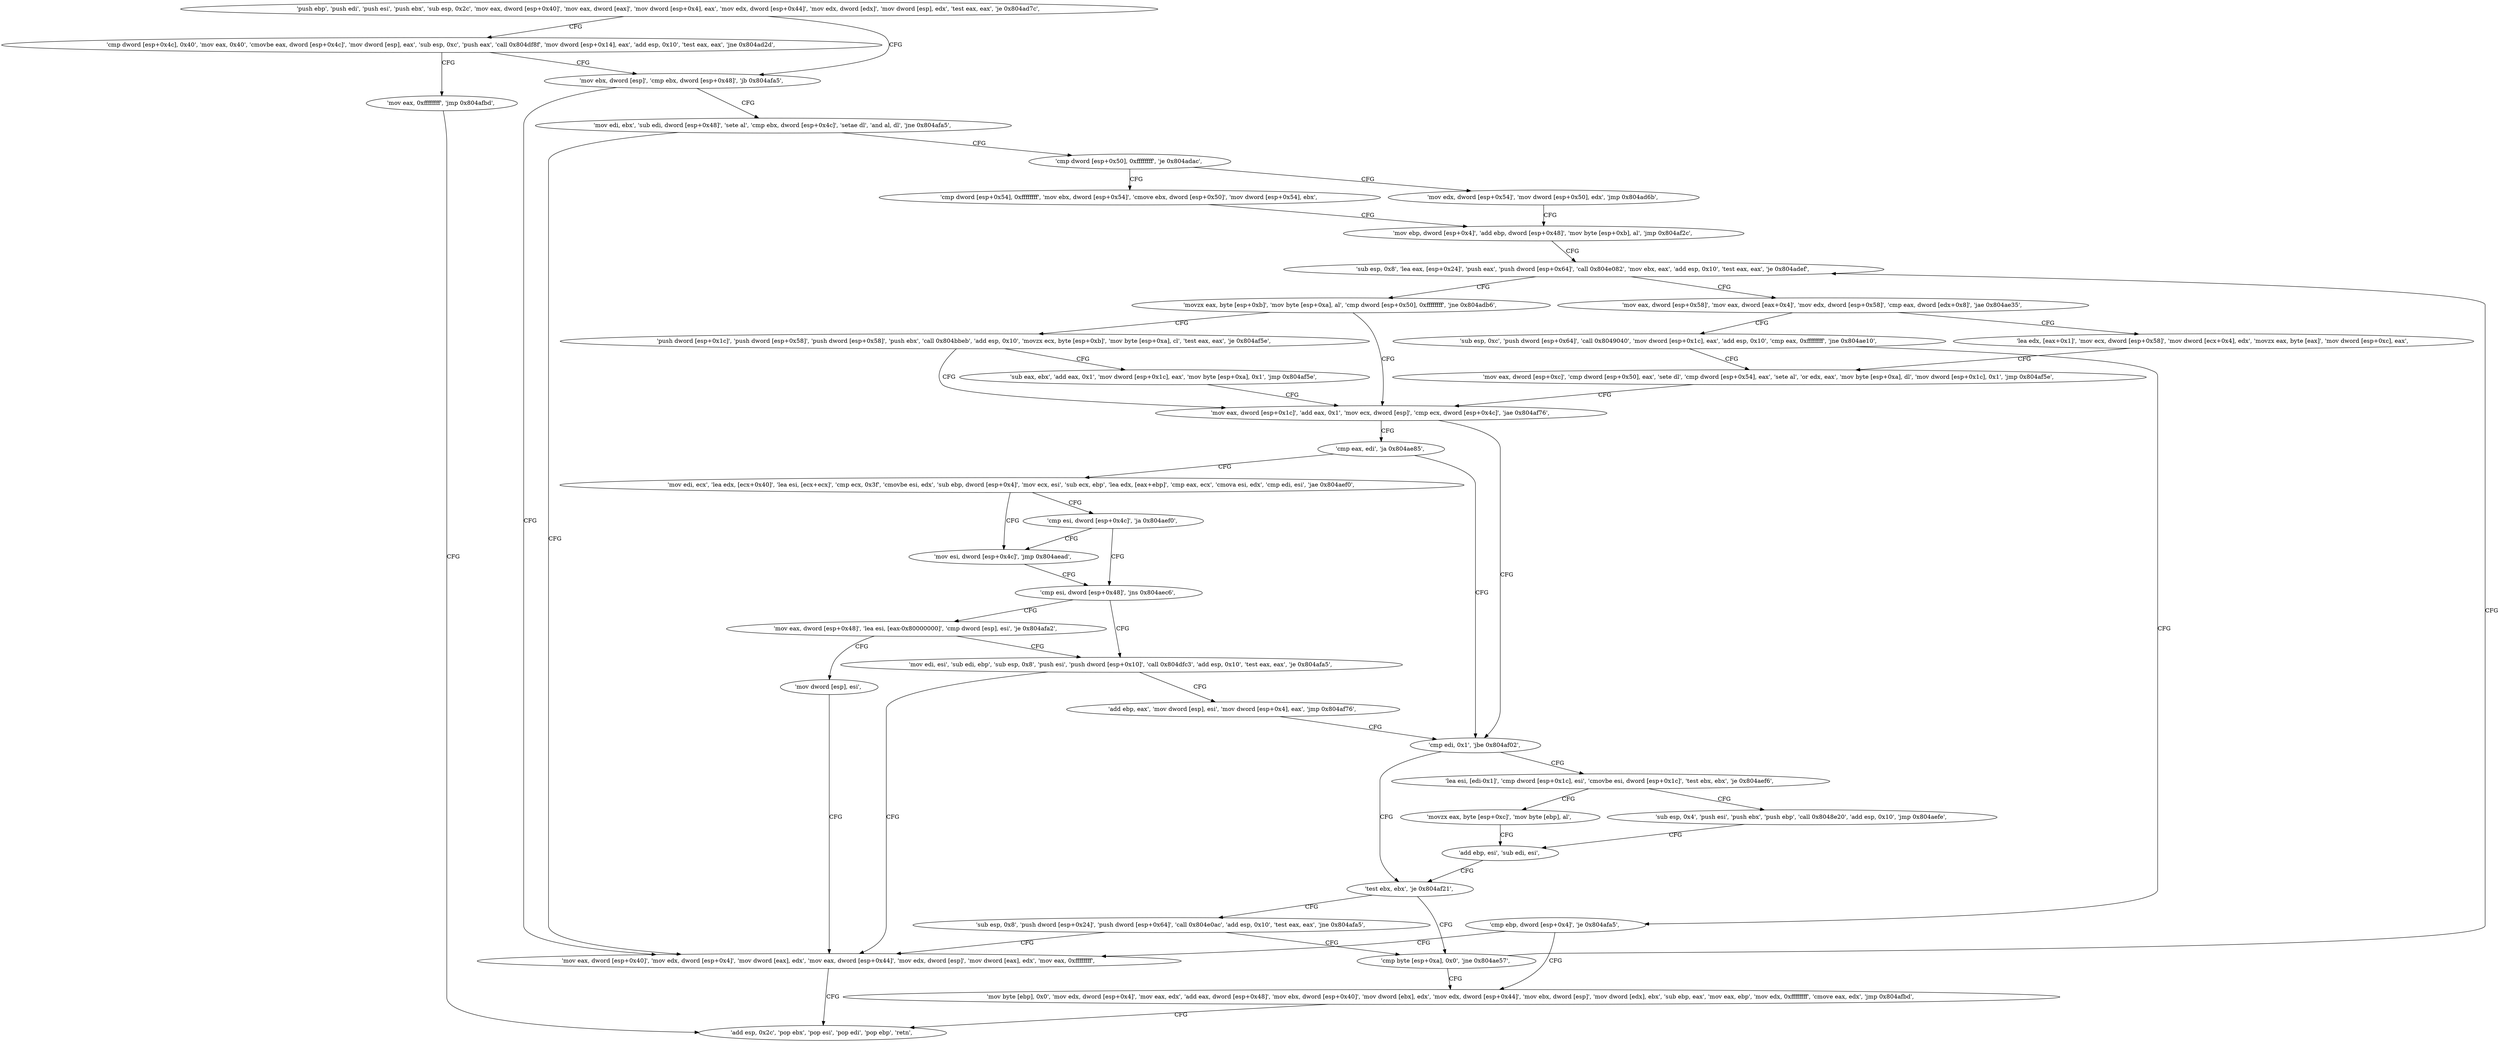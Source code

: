 digraph "func" {
"134524175" [label = "'push ebp', 'push edi', 'push esi', 'push ebx', 'sub esp, 0x2c', 'mov eax, dword [esp+0x40]', 'mov eax, dword [eax]', 'mov dword [esp+0x4], eax', 'mov edx, dword [esp+0x44]', 'mov edx, dword [edx]', 'mov dword [esp], edx', 'test eax, eax', 'je 0x804ad7c', " ]
"134524284" [label = "'cmp dword [esp+0x4c], 0x40', 'mov eax, 0x40', 'cmovbe eax, dword [esp+0x4c]', 'mov dword [esp], eax', 'sub esp, 0xc', 'push eax', 'call 0x804df8f', 'mov dword [esp+0x14], eax', 'add esp, 0x10', 'test eax, eax', 'jne 0x804ad2d', " ]
"134524205" [label = "'mov ebx, dword [esp]', 'cmp ebx, dword [esp+0x48]', 'jb 0x804afa5', " ]
"134524322" [label = "'mov eax, 0xffffffff', 'jmp 0x804afbd', " ]
"134524837" [label = "'mov eax, dword [esp+0x40]', 'mov edx, dword [esp+0x4]', 'mov dword [eax], edx', 'mov eax, dword [esp+0x44]', 'mov edx, dword [esp]', 'mov dword [eax], edx', 'mov eax, 0xffffffff', " ]
"134524218" [label = "'mov edi, ebx', 'sub edi, dword [esp+0x48]', 'sete al', 'cmp ebx, dword [esp+0x4c]', 'setae dl', 'and al, dl', 'jne 0x804afa5', " ]
"134524861" [label = "'add esp, 0x2c', 'pop ebx', 'pop esi', 'pop edi', 'pop ebp', 'retn', " ]
"134524242" [label = "'cmp dword [esp+0x50], 0xffffffff', 'je 0x804adac', " ]
"134524332" [label = "'mov edx, dword [esp+0x54]', 'mov dword [esp+0x50], edx', 'jmp 0x804ad6b', " ]
"134524249" [label = "'cmp dword [esp+0x54], 0xffffffff', 'mov ebx, dword [esp+0x54]', 'cmove ebx, dword [esp+0x50]', 'mov dword [esp+0x54], ebx', " ]
"134524267" [label = "'mov ebp, dword [esp+0x4]', 'add ebp, dword [esp+0x48]', 'mov byte [esp+0xb], al', 'jmp 0x804af2c', " ]
"134524716" [label = "'sub esp, 0x8', 'lea eax, [esp+0x24]', 'push eax', 'push dword [esp+0x64]', 'call 0x804e082', 'mov ebx, eax', 'add esp, 0x10', 'test eax, eax', 'je 0x804adef', " ]
"134524399" [label = "'mov eax, dword [esp+0x58]', 'mov eax, dword [eax+0x4]', 'mov edx, dword [esp+0x58]', 'cmp eax, dword [edx+0x8]', 'jae 0x804ae35', " ]
"134524746" [label = "'movzx eax, byte [esp+0xb]', 'mov byte [esp+0xa], al', 'cmp dword [esp+0x50], 0xffffffff', 'jne 0x804adb6', " ]
"134524469" [label = "'sub esp, 0xc', 'push dword [esp+0x64]', 'call 0x8049040', 'mov dword [esp+0x1c], eax', 'add esp, 0x10', 'cmp eax, 0xffffffff', 'jne 0x804ae10', " ]
"134524415" [label = "'lea edx, [eax+0x1]', 'mov ecx, dword [esp+0x58]', 'mov dword [ecx+0x4], edx', 'movzx eax, byte [eax]', 'mov dword [esp+0xc], eax', " ]
"134524342" [label = "'push dword [esp+0x1c]', 'push dword [esp+0x58]', 'push dword [esp+0x58]', 'push ebx', 'call 0x804bbeb', 'add esp, 0x10', 'movzx ecx, byte [esp+0xb]', 'mov byte [esp+0xa], cl', 'test eax, eax', 'je 0x804af5e', " ]
"134524766" [label = "'mov eax, dword [esp+0x1c]', 'add eax, 0x1', 'mov ecx, dword [esp]', 'cmp ecx, dword [esp+0x4c]', 'jae 0x804af76', " ]
"134524432" [label = "'mov eax, dword [esp+0xc]', 'cmp dword [esp+0x50], eax', 'sete dl', 'cmp dword [esp+0x54], eax', 'sete al', 'or edx, eax', 'mov byte [esp+0xa], dl', 'mov dword [esp+0x1c], 0x1', 'jmp 0x804af5e', " ]
"134524493" [label = "'cmp ebp, dword [esp+0x4]', 'je 0x804afa5', " ]
"134524380" [label = "'sub eax, ebx', 'add eax, 0x1', 'mov dword [esp+0x1c], eax', 'mov byte [esp+0xa], 0x1', 'jmp 0x804af5e', " ]
"134524790" [label = "'cmp edi, 0x1', 'jbe 0x804af02', " ]
"134524782" [label = "'cmp eax, edi', 'ja 0x804ae85', " ]
"134524503" [label = "'mov byte [ebp], 0x0', 'mov edx, dword [esp+0x4]', 'mov eax, edx', 'add eax, dword [esp+0x48]', 'mov ebx, dword [esp+0x40]', 'mov dword [ebx], edx', 'mov edx, dword [esp+0x44]', 'mov ebx, dword [esp]', 'mov dword [edx], ebx', 'sub ebp, eax', 'mov eax, ebp', 'mov edx, 0xffffffff', 'cmove eax, edx', 'jmp 0x804afbd', " ]
"134524674" [label = "'test ebx, ebx', 'je 0x804af21', " ]
"134524795" [label = "'lea esi, [edi-0x1]', 'cmp dword [esp+0x1c], esi', 'cmovbe esi, dword [esp+0x1c]', 'test ebx, ebx', 'je 0x804aef6', " ]
"134524549" [label = "'mov edi, ecx', 'lea edx, [ecx+0x40]', 'lea esi, [ecx+ecx]', 'cmp ecx, 0x3f', 'cmovbe esi, edx', 'sub ebp, dword [esp+0x4]', 'mov ecx, esi', 'sub ecx, ebp', 'lea edx, [eax+ebp]', 'cmp eax, ecx', 'cmova esi, edx', 'cmp edi, esi', 'jae 0x804aef0', " ]
"134524705" [label = "'cmp byte [esp+0xa], 0x0', 'jne 0x804ae57', " ]
"134524678" [label = "'sub esp, 0x8', 'push dword [esp+0x24]', 'push dword [esp+0x64]', 'call 0x804e0ac', 'add esp, 0x10', 'test eax, eax', 'jne 0x804afa5', " ]
"134524662" [label = "'movzx eax, byte [esp+0xc]', 'mov byte [ebp], al', " ]
"134524815" [label = "'sub esp, 0x4', 'push esi', 'push ebx', 'push ebp', 'call 0x8048e20', 'add esp, 0x10', 'jmp 0x804aefe', " ]
"134524656" [label = "'mov esi, dword [esp+0x4c]', 'jmp 0x804aead', " ]
"134524583" [label = "'cmp esi, dword [esp+0x4c]', 'ja 0x804aef0', " ]
"134524670" [label = "'add ebp, esi', 'sub edi, esi', " ]
"134524589" [label = "'cmp esi, dword [esp+0x48]', 'jns 0x804aec6', " ]
"134524614" [label = "'mov edi, esi', 'sub edi, ebp', 'sub esp, 0x8', 'push esi', 'push dword [esp+0x10]', 'call 0x804dfc3', 'add esp, 0x10', 'test eax, eax', 'je 0x804afa5', " ]
"134524595" [label = "'mov eax, dword [esp+0x48]', 'lea esi, [eax-0x80000000]', 'cmp dword [esp], esi', 'je 0x804afa2', " ]
"134524642" [label = "'add ebp, eax', 'mov dword [esp], esi', 'mov dword [esp+0x4], eax', 'jmp 0x804af76', " ]
"134524834" [label = "'mov dword [esp], esi', " ]
"134524175" -> "134524284" [ label = "CFG" ]
"134524175" -> "134524205" [ label = "CFG" ]
"134524284" -> "134524205" [ label = "CFG" ]
"134524284" -> "134524322" [ label = "CFG" ]
"134524205" -> "134524837" [ label = "CFG" ]
"134524205" -> "134524218" [ label = "CFG" ]
"134524322" -> "134524861" [ label = "CFG" ]
"134524837" -> "134524861" [ label = "CFG" ]
"134524218" -> "134524837" [ label = "CFG" ]
"134524218" -> "134524242" [ label = "CFG" ]
"134524242" -> "134524332" [ label = "CFG" ]
"134524242" -> "134524249" [ label = "CFG" ]
"134524332" -> "134524267" [ label = "CFG" ]
"134524249" -> "134524267" [ label = "CFG" ]
"134524267" -> "134524716" [ label = "CFG" ]
"134524716" -> "134524399" [ label = "CFG" ]
"134524716" -> "134524746" [ label = "CFG" ]
"134524399" -> "134524469" [ label = "CFG" ]
"134524399" -> "134524415" [ label = "CFG" ]
"134524746" -> "134524342" [ label = "CFG" ]
"134524746" -> "134524766" [ label = "CFG" ]
"134524469" -> "134524432" [ label = "CFG" ]
"134524469" -> "134524493" [ label = "CFG" ]
"134524415" -> "134524432" [ label = "CFG" ]
"134524342" -> "134524766" [ label = "CFG" ]
"134524342" -> "134524380" [ label = "CFG" ]
"134524766" -> "134524790" [ label = "CFG" ]
"134524766" -> "134524782" [ label = "CFG" ]
"134524432" -> "134524766" [ label = "CFG" ]
"134524493" -> "134524837" [ label = "CFG" ]
"134524493" -> "134524503" [ label = "CFG" ]
"134524380" -> "134524766" [ label = "CFG" ]
"134524790" -> "134524674" [ label = "CFG" ]
"134524790" -> "134524795" [ label = "CFG" ]
"134524782" -> "134524549" [ label = "CFG" ]
"134524782" -> "134524790" [ label = "CFG" ]
"134524503" -> "134524861" [ label = "CFG" ]
"134524674" -> "134524705" [ label = "CFG" ]
"134524674" -> "134524678" [ label = "CFG" ]
"134524795" -> "134524662" [ label = "CFG" ]
"134524795" -> "134524815" [ label = "CFG" ]
"134524549" -> "134524656" [ label = "CFG" ]
"134524549" -> "134524583" [ label = "CFG" ]
"134524705" -> "134524503" [ label = "CFG" ]
"134524705" -> "134524716" [ label = "CFG" ]
"134524678" -> "134524837" [ label = "CFG" ]
"134524678" -> "134524705" [ label = "CFG" ]
"134524662" -> "134524670" [ label = "CFG" ]
"134524815" -> "134524670" [ label = "CFG" ]
"134524656" -> "134524589" [ label = "CFG" ]
"134524583" -> "134524656" [ label = "CFG" ]
"134524583" -> "134524589" [ label = "CFG" ]
"134524670" -> "134524674" [ label = "CFG" ]
"134524589" -> "134524614" [ label = "CFG" ]
"134524589" -> "134524595" [ label = "CFG" ]
"134524614" -> "134524837" [ label = "CFG" ]
"134524614" -> "134524642" [ label = "CFG" ]
"134524595" -> "134524834" [ label = "CFG" ]
"134524595" -> "134524614" [ label = "CFG" ]
"134524642" -> "134524790" [ label = "CFG" ]
"134524834" -> "134524837" [ label = "CFG" ]
}
